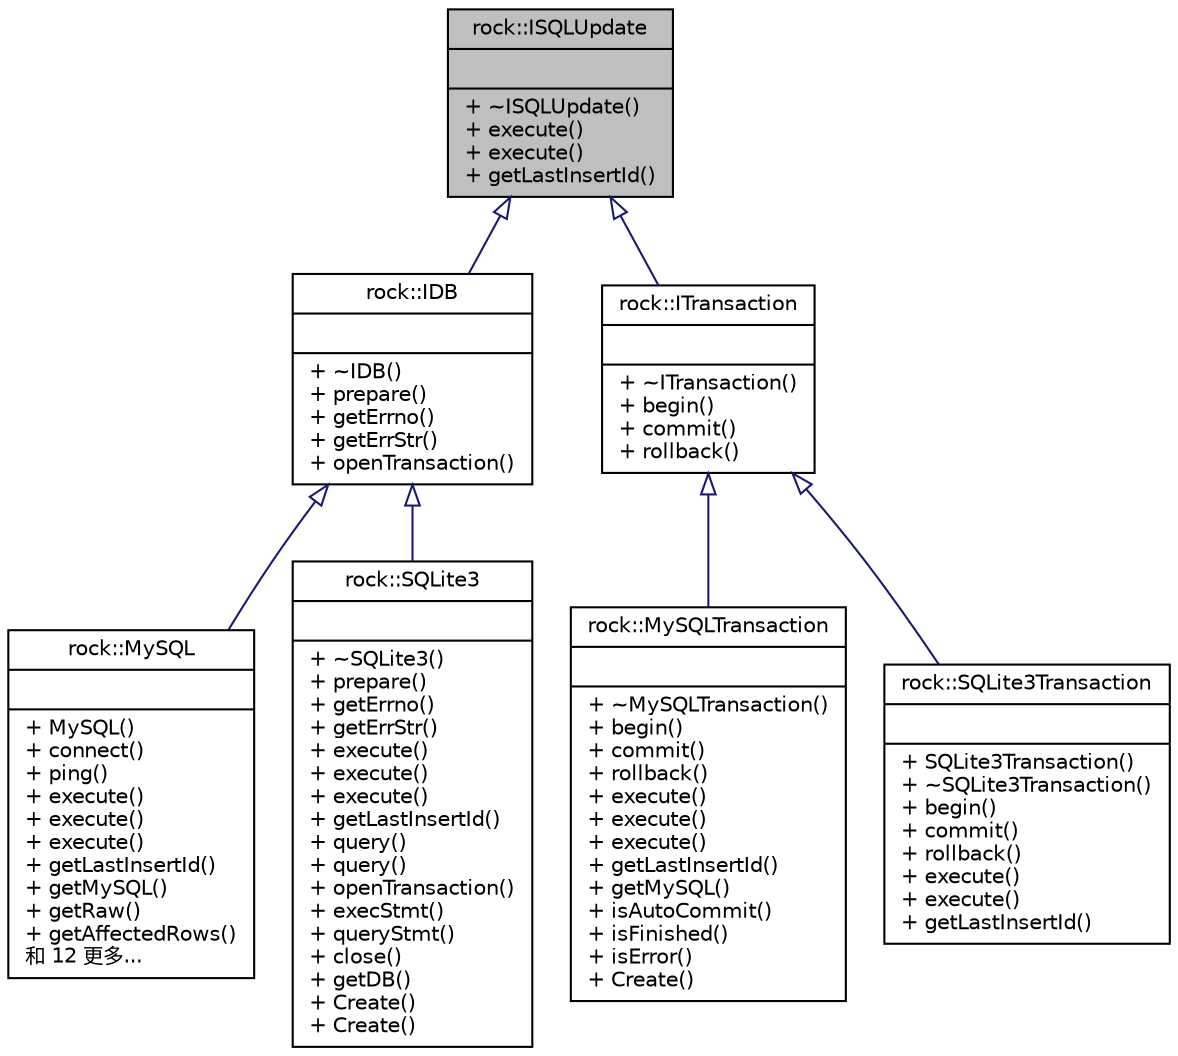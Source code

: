 digraph "rock::ISQLUpdate"
{
 // LATEX_PDF_SIZE
  edge [fontname="Helvetica",fontsize="10",labelfontname="Helvetica",labelfontsize="10"];
  node [fontname="Helvetica",fontsize="10",shape=record];
  Node1 [label="{rock::ISQLUpdate\n||+ ~ISQLUpdate()\l+ execute()\l+ execute()\l+ getLastInsertId()\l}",height=0.2,width=0.4,color="black", fillcolor="grey75", style="filled", fontcolor="black",tooltip=" "];
  Node1 -> Node2 [dir="back",color="midnightblue",fontsize="10",style="solid",arrowtail="onormal",fontname="Helvetica"];
  Node2 [label="{rock::IDB\n||+ ~IDB()\l+ prepare()\l+ getErrno()\l+ getErrStr()\l+ openTransaction()\l}",height=0.2,width=0.4,color="black", fillcolor="white", style="filled",URL="$classrock_1_1IDB.html",tooltip=" "];
  Node2 -> Node3 [dir="back",color="midnightblue",fontsize="10",style="solid",arrowtail="onormal",fontname="Helvetica"];
  Node3 [label="{rock::MySQL\n||+ MySQL()\l+ connect()\l+ ping()\l+ execute()\l+ execute()\l+ execute()\l+ getLastInsertId()\l+ getMySQL()\l+ getRaw()\l+ getAffectedRows()\l和 12 更多...\l}",height=0.2,width=0.4,color="black", fillcolor="white", style="filled",URL="$classrock_1_1MySQL.html",tooltip=" "];
  Node2 -> Node4 [dir="back",color="midnightblue",fontsize="10",style="solid",arrowtail="onormal",fontname="Helvetica"];
  Node4 [label="{rock::SQLite3\n||+ ~SQLite3()\l+ prepare()\l+ getErrno()\l+ getErrStr()\l+ execute()\l+ execute()\l+ execute()\l+ getLastInsertId()\l+ query()\l+ query()\l+ openTransaction()\l+ execStmt()\l+ queryStmt()\l+ close()\l+ getDB()\l+ Create()\l+ Create()\l}",height=0.2,width=0.4,color="black", fillcolor="white", style="filled",URL="$classrock_1_1SQLite3.html",tooltip=" "];
  Node1 -> Node5 [dir="back",color="midnightblue",fontsize="10",style="solid",arrowtail="onormal",fontname="Helvetica"];
  Node5 [label="{rock::ITransaction\n||+ ~ITransaction()\l+ begin()\l+ commit()\l+ rollback()\l}",height=0.2,width=0.4,color="black", fillcolor="white", style="filled",URL="$classrock_1_1ITransaction.html",tooltip=" "];
  Node5 -> Node6 [dir="back",color="midnightblue",fontsize="10",style="solid",arrowtail="onormal",fontname="Helvetica"];
  Node6 [label="{rock::MySQLTransaction\n||+ ~MySQLTransaction()\l+ begin()\l+ commit()\l+ rollback()\l+ execute()\l+ execute()\l+ execute()\l+ getLastInsertId()\l+ getMySQL()\l+ isAutoCommit()\l+ isFinished()\l+ isError()\l+ Create()\l}",height=0.2,width=0.4,color="black", fillcolor="white", style="filled",URL="$classrock_1_1MySQLTransaction.html",tooltip=" "];
  Node5 -> Node7 [dir="back",color="midnightblue",fontsize="10",style="solid",arrowtail="onormal",fontname="Helvetica"];
  Node7 [label="{rock::SQLite3Transaction\n||+ SQLite3Transaction()\l+ ~SQLite3Transaction()\l+ begin()\l+ commit()\l+ rollback()\l+ execute()\l+ execute()\l+ getLastInsertId()\l}",height=0.2,width=0.4,color="black", fillcolor="white", style="filled",URL="$classrock_1_1SQLite3Transaction.html",tooltip=" "];
}
